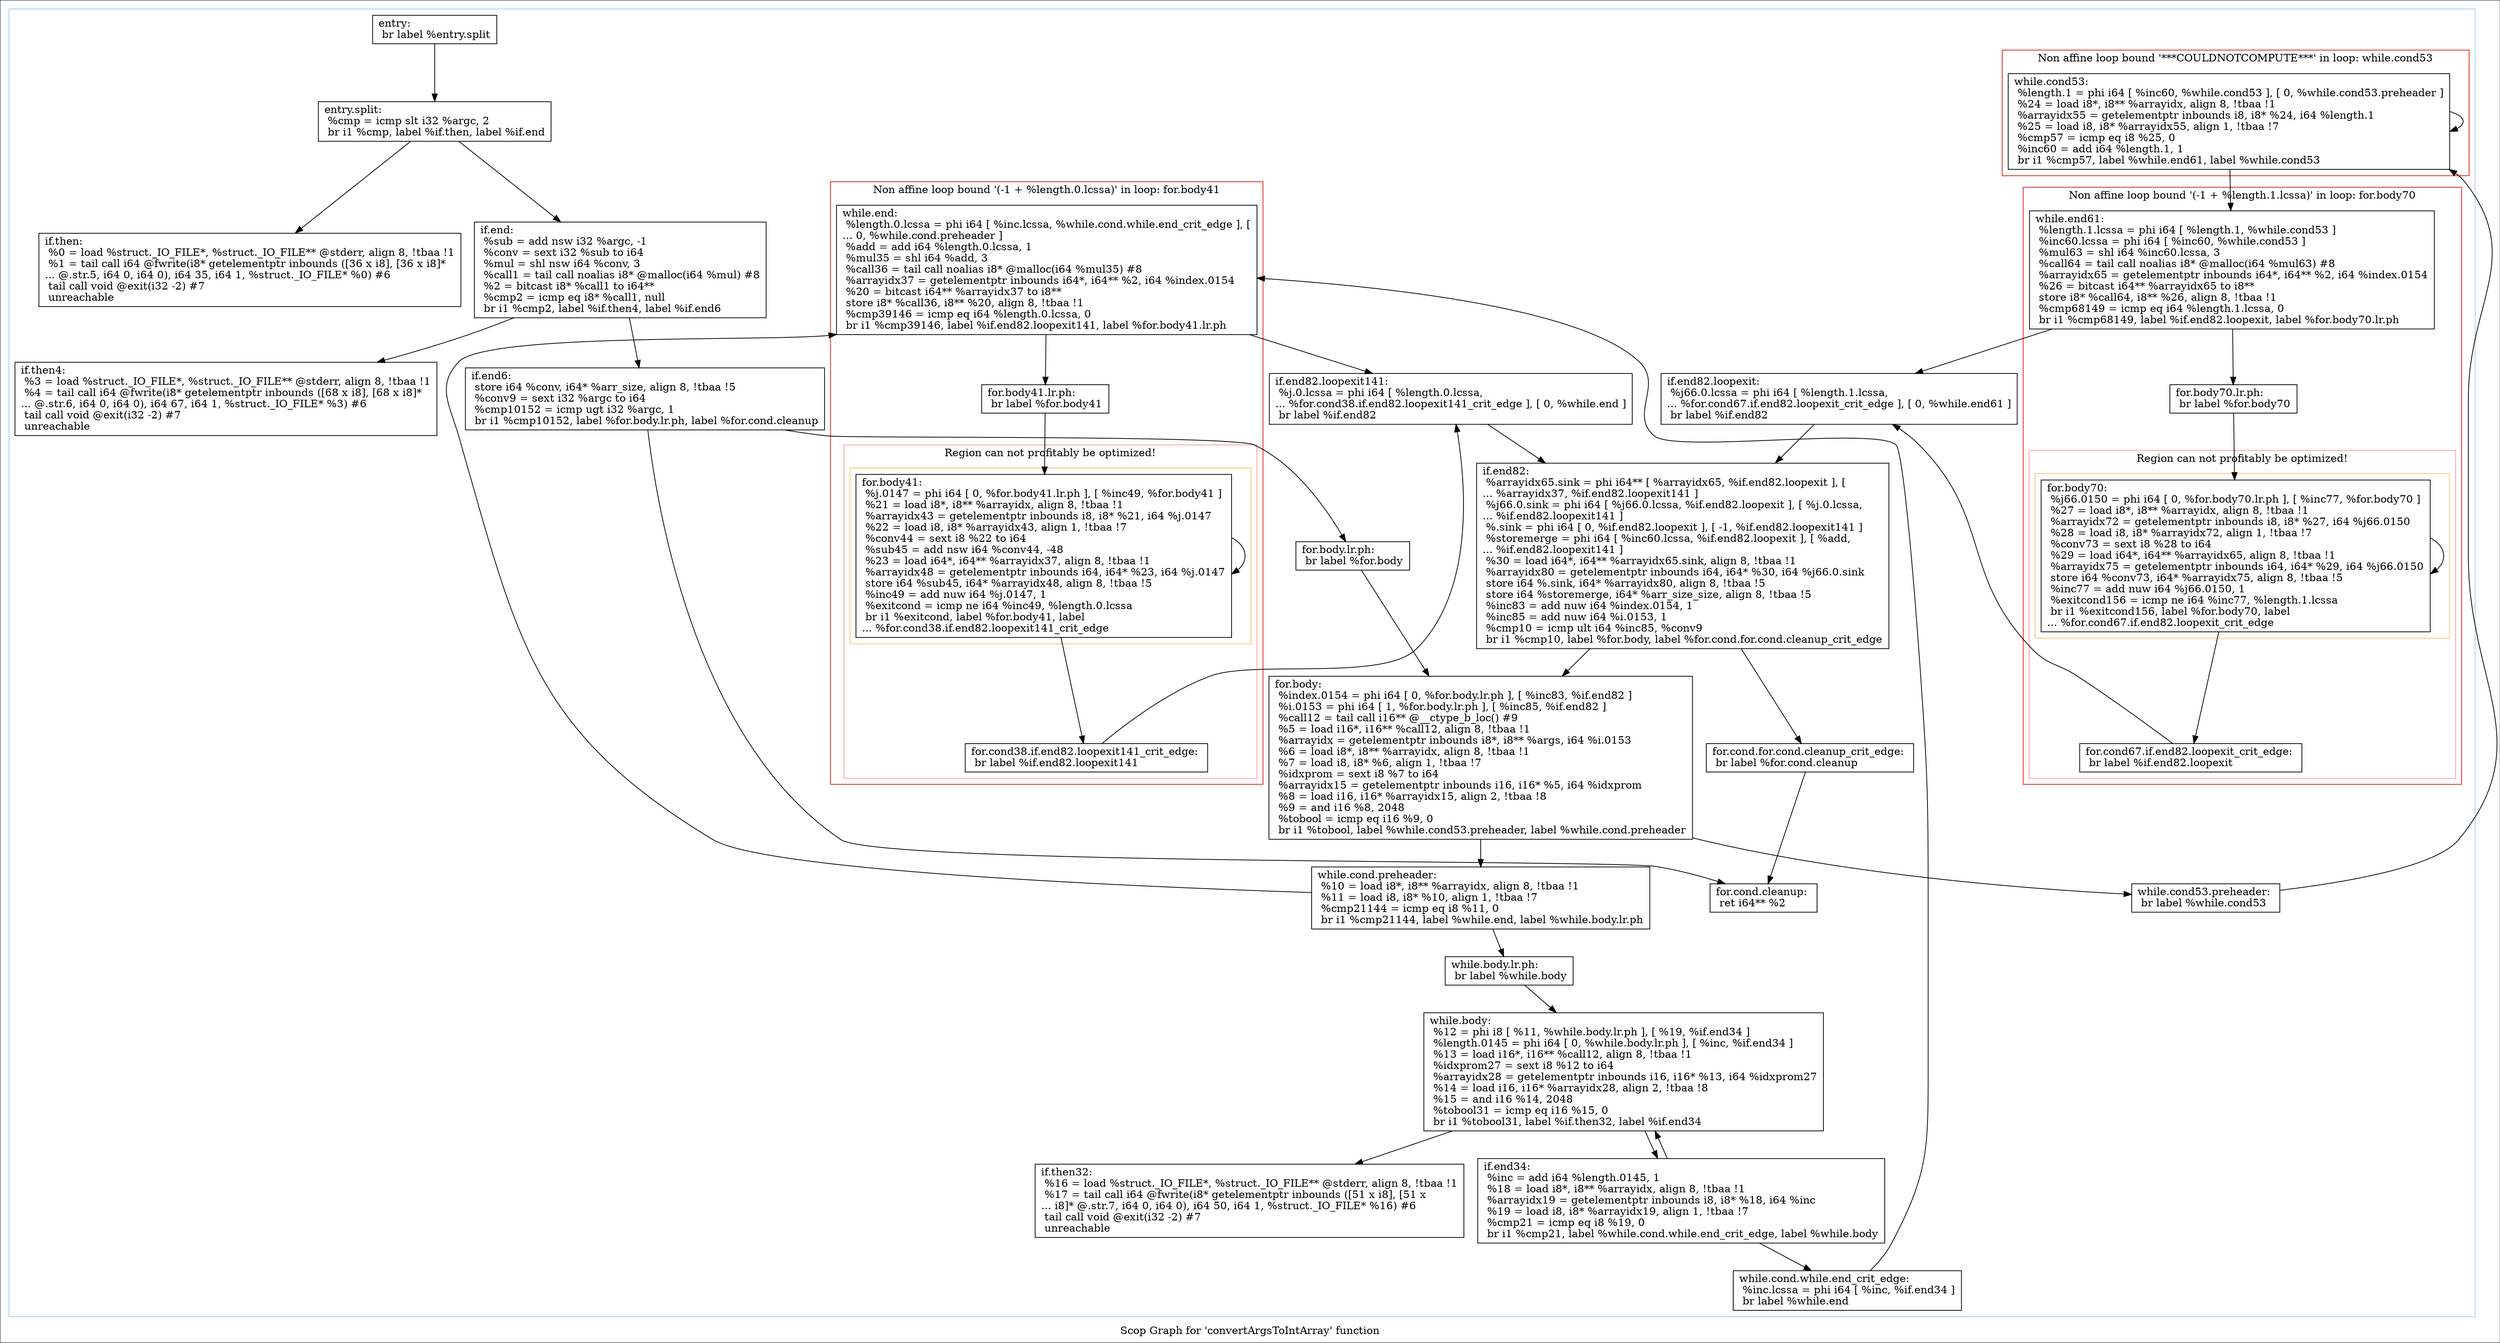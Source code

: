 digraph "Scop Graph for 'convertArgsToIntArray' function" {
	label="Scop Graph for 'convertArgsToIntArray' function";

	Node0xc02d130 [shape=record,label="{entry:\l  br label %entry.split\l}"];
	Node0xc02d130 -> Node0xbfea7a0;
	Node0xbfea7a0 [shape=record,label="{entry.split:                                      \l  %cmp = icmp slt i32 %argc, 2\l  br i1 %cmp, label %if.then, label %if.end\l}"];
	Node0xbfea7a0 -> Node0xc032eb0;
	Node0xbfea7a0 -> Node0xc032ed0;
	Node0xc032eb0 [shape=record,label="{if.then:                                          \l  %0 = load %struct._IO_FILE*, %struct._IO_FILE** @stderr, align 8, !tbaa !1\l  %1 = tail call i64 @fwrite(i8* getelementptr inbounds ([36 x i8], [36 x i8]*\l... @.str.5, i64 0, i64 0), i64 35, i64 1, %struct._IO_FILE* %0) #6\l  tail call void @exit(i32 -2) #7\l  unreachable\l}"];
	Node0xc032ed0 [shape=record,label="{if.end:                                           \l  %sub = add nsw i32 %argc, -1\l  %conv = sext i32 %sub to i64\l  %mul = shl nsw i64 %conv, 3\l  %call1 = tail call noalias i8* @malloc(i64 %mul) #8\l  %2 = bitcast i8* %call1 to i64**\l  %cmp2 = icmp eq i8* %call1, null\l  br i1 %cmp2, label %if.then4, label %if.end6\l}"];
	Node0xc032ed0 -> Node0xbfe6b80;
	Node0xc032ed0 -> Node0xc032f40;
	Node0xbfe6b80 [shape=record,label="{if.then4:                                         \l  %3 = load %struct._IO_FILE*, %struct._IO_FILE** @stderr, align 8, !tbaa !1\l  %4 = tail call i64 @fwrite(i8* getelementptr inbounds ([68 x i8], [68 x i8]*\l... @.str.6, i64 0, i64 0), i64 67, i64 1, %struct._IO_FILE* %3) #6\l  tail call void @exit(i32 -2) #7\l  unreachable\l}"];
	Node0xc032f40 [shape=record,label="{if.end6:                                          \l  store i64 %conv, i64* %arr_size, align 8, !tbaa !5\l  %conv9 = sext i32 %argc to i64\l  %cmp10152 = icmp ugt i32 %argc, 1\l  br i1 %cmp10152, label %for.body.lr.ph, label %for.cond.cleanup\l}"];
	Node0xc032f40 -> Node0xbfe6ba0;
	Node0xc032f40 -> Node0xbfdbee0;
	Node0xbfe6ba0 [shape=record,label="{for.body.lr.ph:                                   \l  br label %for.body\l}"];
	Node0xbfe6ba0 -> Node0xbfdbf40;
	Node0xbfdbf40 [shape=record,label="{for.body:                                         \l  %index.0154 = phi i64 [ 0, %for.body.lr.ph ], [ %inc83, %if.end82 ]\l  %i.0153 = phi i64 [ 1, %for.body.lr.ph ], [ %inc85, %if.end82 ]\l  %call12 = tail call i16** @__ctype_b_loc() #9\l  %5 = load i16*, i16** %call12, align 8, !tbaa !1\l  %arrayidx = getelementptr inbounds i8*, i8** %args, i64 %i.0153\l  %6 = load i8*, i8** %arrayidx, align 8, !tbaa !1\l  %7 = load i8, i8* %6, align 1, !tbaa !7\l  %idxprom = sext i8 %7 to i64\l  %arrayidx15 = getelementptr inbounds i16, i16* %5, i64 %idxprom\l  %8 = load i16, i16* %arrayidx15, align 2, !tbaa !8\l  %9 = and i16 %8, 2048\l  %tobool = icmp eq i16 %9, 0\l  br i1 %tobool, label %while.cond53.preheader, label %while.cond.preheader\l}"];
	Node0xbfdbf40 -> Node0xbfe6ad0;
	Node0xbfdbf40 -> Node0xbfee360;
	Node0xbfe6ad0 [shape=record,label="{while.cond53.preheader:                           \l  br label %while.cond53\l}"];
	Node0xbfe6ad0 -> Node0xc0229e0;
	Node0xc0229e0 [shape=record,label="{while.cond53:                                     \l  %length.1 = phi i64 [ %inc60, %while.cond53 ], [ 0, %while.cond53.preheader ]\l  %24 = load i8*, i8** %arrayidx, align 8, !tbaa !1\l  %arrayidx55 = getelementptr inbounds i8, i8* %24, i64 %length.1\l  %25 = load i8, i8* %arrayidx55, align 1, !tbaa !7\l  %cmp57 = icmp eq i8 %25, 0\l  %inc60 = add i64 %length.1, 1\l  br i1 %cmp57, label %while.end61, label %while.cond53\l}"];
	Node0xc0229e0 -> Node0xc022a40;
	Node0xc0229e0 -> Node0xc0229e0[constraint=false];
	Node0xc022a40 [shape=record,label="{while.end61:                                      \l  %length.1.lcssa = phi i64 [ %length.1, %while.cond53 ]\l  %inc60.lcssa = phi i64 [ %inc60, %while.cond53 ]\l  %mul63 = shl i64 %inc60.lcssa, 3\l  %call64 = tail call noalias i8* @malloc(i64 %mul63) #8\l  %arrayidx65 = getelementptr inbounds i64*, i64** %2, i64 %index.0154\l  %26 = bitcast i64** %arrayidx65 to i8**\l  store i8* %call64, i8** %26, align 8, !tbaa !1\l  %cmp68149 = icmp eq i64 %length.1.lcssa, 0\l  br i1 %cmp68149, label %if.end82.loopexit, label %for.body70.lr.ph\l}"];
	Node0xc022a40 -> Node0xc022a60;
	Node0xc022a40 -> Node0xbfee400;
	Node0xc022a60 [shape=record,label="{if.end82.loopexit:                                \l  %j66.0.lcssa = phi i64 [ %length.1.lcssa,\l... %for.cond67.if.end82.loopexit_crit_edge ], [ 0, %while.end61 ]\l  br label %if.end82\l}"];
	Node0xc022a60 -> Node0xc0229b0;
	Node0xc0229b0 [shape=record,label="{if.end82:                                         \l  %arrayidx65.sink = phi i64** [ %arrayidx65, %if.end82.loopexit ], [\l... %arrayidx37, %if.end82.loopexit141 ]\l  %j66.0.sink = phi i64 [ %j66.0.lcssa, %if.end82.loopexit ], [ %j.0.lcssa,\l... %if.end82.loopexit141 ]\l  %.sink = phi i64 [ 0, %if.end82.loopexit ], [ -1, %if.end82.loopexit141 ]\l  %storemerge = phi i64 [ %inc60.lcssa, %if.end82.loopexit ], [ %add,\l... %if.end82.loopexit141 ]\l  %30 = load i64*, i64** %arrayidx65.sink, align 8, !tbaa !1\l  %arrayidx80 = getelementptr inbounds i64, i64* %30, i64 %j66.0.sink\l  store i64 %.sink, i64* %arrayidx80, align 8, !tbaa !5\l  store i64 %storemerge, i64* %arr_size_size, align 8, !tbaa !5\l  %inc83 = add nuw i64 %index.0154, 1\l  %inc85 = add nuw i64 %i.0153, 1\l  %cmp10 = icmp ult i64 %inc85, %conv9\l  br i1 %cmp10, label %for.body, label %for.cond.for.cond.cleanup_crit_edge\l}"];
	Node0xc0229b0 -> Node0xbfdbf40;
	Node0xc0229b0 -> Node0xbfaf9a0;
	Node0xbfaf9a0 [shape=record,label="{for.cond.for.cond.cleanup_crit_edge:              \l  br label %for.cond.cleanup\l}"];
	Node0xbfaf9a0 -> Node0xbfdbee0;
	Node0xbfdbee0 [shape=record,label="{for.cond.cleanup:                                 \l  ret i64** %2\l}"];
	Node0xbfee400 [shape=record,label="{for.body70.lr.ph:                                 \l  br label %for.body70\l}"];
	Node0xbfee400 -> Node0xc014000;
	Node0xc014000 [shape=record,label="{for.body70:                                       \l  %j66.0150 = phi i64 [ 0, %for.body70.lr.ph ], [ %inc77, %for.body70 ]\l  %27 = load i8*, i8** %arrayidx, align 8, !tbaa !1\l  %arrayidx72 = getelementptr inbounds i8, i8* %27, i64 %j66.0150\l  %28 = load i8, i8* %arrayidx72, align 1, !tbaa !7\l  %conv73 = sext i8 %28 to i64\l  %29 = load i64*, i64** %arrayidx65, align 8, !tbaa !1\l  %arrayidx75 = getelementptr inbounds i64, i64* %29, i64 %j66.0150\l  store i64 %conv73, i64* %arrayidx75, align 8, !tbaa !5\l  %inc77 = add nuw i64 %j66.0150, 1\l  %exitcond156 = icmp ne i64 %inc77, %length.1.lcssa\l  br i1 %exitcond156, label %for.body70, label\l... %for.cond67.if.end82.loopexit_crit_edge\l}"];
	Node0xc014000 -> Node0xc014000[constraint=false];
	Node0xc014000 -> Node0xbfafa40;
	Node0xbfafa40 [shape=record,label="{for.cond67.if.end82.loopexit_crit_edge:           \l  br label %if.end82.loopexit\l}"];
	Node0xbfafa40 -> Node0xc022a60;
	Node0xbfee360 [shape=record,label="{while.cond.preheader:                             \l  %10 = load i8*, i8** %arrayidx, align 8, !tbaa !1\l  %11 = load i8, i8* %10, align 1, !tbaa !7\l  %cmp21144 = icmp eq i8 %11, 0\l  br i1 %cmp21144, label %while.end, label %while.body.lr.ph\l}"];
	Node0xbfee360 -> Node0xc014060;
	Node0xbfee360 -> Node0xc0140c0;
	Node0xc014060 [shape=record,label="{while.end:                                        \l  %length.0.lcssa = phi i64 [ %inc.lcssa, %while.cond.while.end_crit_edge ], [\l... 0, %while.cond.preheader ]\l  %add = add i64 %length.0.lcssa, 1\l  %mul35 = shl i64 %add, 3\l  %call36 = tail call noalias i8* @malloc(i64 %mul35) #8\l  %arrayidx37 = getelementptr inbounds i64*, i64** %2, i64 %index.0154\l  %20 = bitcast i64** %arrayidx37 to i8**\l  store i8* %call36, i8** %20, align 8, !tbaa !1\l  %cmp39146 = icmp eq i64 %length.0.lcssa, 0\l  br i1 %cmp39146, label %if.end82.loopexit141, label %for.body41.lr.ph\l}"];
	Node0xc014060 -> Node0xc0211f0;
	Node0xc014060 -> Node0xc021250;
	Node0xc0211f0 [shape=record,label="{if.end82.loopexit141:                             \l  %j.0.lcssa = phi i64 [ %length.0.lcssa,\l... %for.cond38.if.end82.loopexit141_crit_edge ], [ 0, %while.end ]\l  br label %if.end82\l}"];
	Node0xc0211f0 -> Node0xc0229b0;
	Node0xc021250 [shape=record,label="{for.body41.lr.ph:                                 \l  br label %for.body41\l}"];
	Node0xc021250 -> Node0xbfb74e0;
	Node0xbfb74e0 [shape=record,label="{for.body41:                                       \l  %j.0147 = phi i64 [ 0, %for.body41.lr.ph ], [ %inc49, %for.body41 ]\l  %21 = load i8*, i8** %arrayidx, align 8, !tbaa !1\l  %arrayidx43 = getelementptr inbounds i8, i8* %21, i64 %j.0147\l  %22 = load i8, i8* %arrayidx43, align 1, !tbaa !7\l  %conv44 = sext i8 %22 to i64\l  %sub45 = add nsw i64 %conv44, -48\l  %23 = load i64*, i64** %arrayidx37, align 8, !tbaa !1\l  %arrayidx48 = getelementptr inbounds i64, i64* %23, i64 %j.0147\l  store i64 %sub45, i64* %arrayidx48, align 8, !tbaa !5\l  %inc49 = add nuw i64 %j.0147, 1\l  %exitcond = icmp ne i64 %inc49, %length.0.lcssa\l  br i1 %exitcond, label %for.body41, label\l... %for.cond38.if.end82.loopexit141_crit_edge\l}"];
	Node0xbfb74e0 -> Node0xbfb74e0[constraint=false];
	Node0xbfb74e0 -> Node0xc0212f0;
	Node0xc0212f0 [shape=record,label="{for.cond38.if.end82.loopexit141_crit_edge:        \l  br label %if.end82.loopexit141\l}"];
	Node0xc0212f0 -> Node0xc0211f0;
	Node0xc0140c0 [shape=record,label="{while.body.lr.ph:                                 \l  br label %while.body\l}"];
	Node0xc0140c0 -> Node0xbfd2300;
	Node0xbfd2300 [shape=record,label="{while.body:                                       \l  %12 = phi i8 [ %11, %while.body.lr.ph ], [ %19, %if.end34 ]\l  %length.0145 = phi i64 [ 0, %while.body.lr.ph ], [ %inc, %if.end34 ]\l  %13 = load i16*, i16** %call12, align 8, !tbaa !1\l  %idxprom27 = sext i8 %12 to i64\l  %arrayidx28 = getelementptr inbounds i16, i16* %13, i64 %idxprom27\l  %14 = load i16, i16* %arrayidx28, align 2, !tbaa !8\l  %15 = and i16 %14, 2048\l  %tobool31 = icmp eq i16 %15, 0\l  br i1 %tobool31, label %if.then32, label %if.end34\l}"];
	Node0xbfd2300 -> Node0xbfd23b0;
	Node0xbfd2300 -> Node0xbfb73e0;
	Node0xbfd23b0 [shape=record,label="{if.then32:                                        \l  %16 = load %struct._IO_FILE*, %struct._IO_FILE** @stderr, align 8, !tbaa !1\l  %17 = tail call i64 @fwrite(i8* getelementptr inbounds ([51 x i8], [51 x\l... i8]* @.str.7, i64 0, i64 0), i64 50, i64 1, %struct._IO_FILE* %16) #6\l  tail call void @exit(i32 -2) #7\l  unreachable\l}"];
	Node0xbfb73e0 [shape=record,label="{if.end34:                                         \l  %inc = add i64 %length.0145, 1\l  %18 = load i8*, i8** %arrayidx, align 8, !tbaa !1\l  %arrayidx19 = getelementptr inbounds i8, i8* %18, i64 %inc\l  %19 = load i8, i8* %arrayidx19, align 1, !tbaa !7\l  %cmp21 = icmp eq i8 %19, 0\l  br i1 %cmp21, label %while.cond.while.end_crit_edge, label %while.body\l}"];
	Node0xbfb73e0 -> Node0xbfb7440;
	Node0xbfb73e0 -> Node0xbfd2300;
	Node0xbfb7440 [shape=record,label="{while.cond.while.end_crit_edge:                   \l  %inc.lcssa = phi i64 [ %inc, %if.end34 ]\l  br label %while.end\l}"];
	Node0xbfb7440 -> Node0xc014060;
	colorscheme = "paired12"
        subgraph cluster_0xbfb70c0 {
          label = "";
          style = solid;
          color = 1
          subgraph cluster_0xbfda470 {
            label = "Non affine loop bound '***COULDNOTCOMPUTE***' in loop: while.cond53";
            style = solid;
            color = 6
            Node0xc0229e0;
          }
          subgraph cluster_0xbffae80 {
            label = "Non affine loop bound '(-1 + %length.1.lcssa)' in loop: for.body70";
            style = solid;
            color = 6
            subgraph cluster_0xbffe370 {
              label = "Region can not profitably be optimized!";
              style = solid;
              color = 5
              subgraph cluster_0xbfc3d30 {
                label = "";
                style = solid;
                color = 7
                Node0xc014000;
              }
              Node0xbfafa40;
            }
            Node0xc022a40;
            Node0xbfee400;
          }
          subgraph cluster_0xc017ee0 {
            label = "Non affine loop bound '(-1 + %length.0.lcssa)' in loop: for.body41";
            style = solid;
            color = 6
            subgraph cluster_0xbfd0bb0 {
              label = "Region can not profitably be optimized!";
              style = solid;
              color = 5
              subgraph cluster_0xc00f580 {
                label = "";
                style = solid;
                color = 7
                Node0xbfb74e0;
              }
              Node0xc0212f0;
            }
            Node0xc014060;
            Node0xc021250;
          }
          Node0xc02d130;
          Node0xbfea7a0;
          Node0xc032eb0;
          Node0xc032ed0;
          Node0xbfe6b80;
          Node0xc032f40;
          Node0xbfe6ba0;
          Node0xbfdbf40;
          Node0xbfe6ad0;
          Node0xc022a60;
          Node0xc0229b0;
          Node0xbfaf9a0;
          Node0xbfdbee0;
          Node0xbfee360;
          Node0xc0211f0;
          Node0xc0140c0;
          Node0xbfd2300;
          Node0xbfd23b0;
          Node0xbfb73e0;
          Node0xbfb7440;
        }
}
